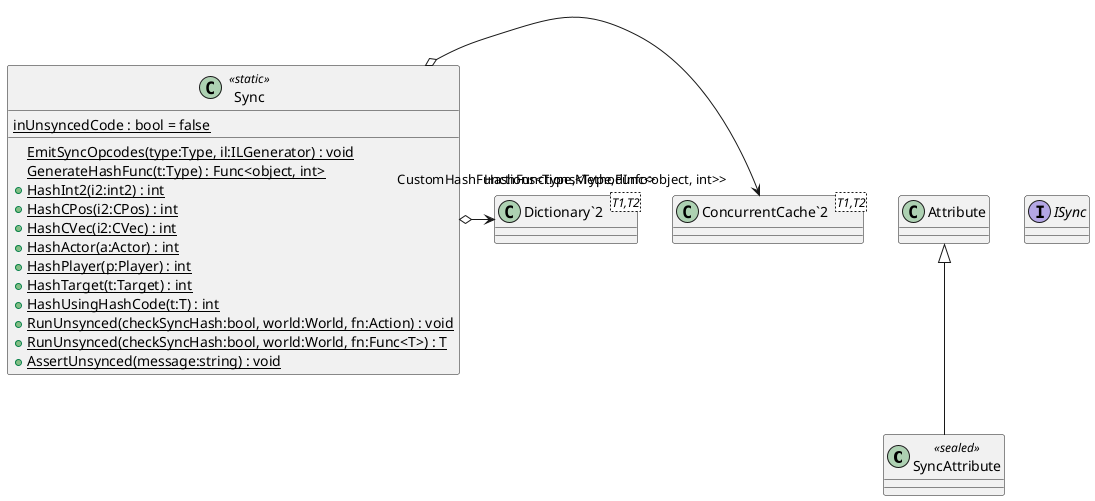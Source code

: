 @startuml
class SyncAttribute <<sealed>> {
}
interface ISync {
}
class Sync <<static>> {
    {static} EmitSyncOpcodes(type:Type, il:ILGenerator) : void
    {static} GenerateHashFunc(t:Type) : Func<object, int>
    + {static} HashInt2(i2:int2) : int
    + {static} HashCPos(i2:CPos) : int
    + {static} HashCVec(i2:CVec) : int
    + {static} HashActor(a:Actor) : int
    + {static} HashPlayer(p:Player) : int
    + {static} HashTarget(t:Target) : int
    + {static} HashUsingHashCode(t:T) : int
    + {static} RunUnsynced(checkSyncHash:bool, world:World, fn:Action) : void
    {static} inUnsyncedCode : bool = false
    + {static} RunUnsynced(checkSyncHash:bool, world:World, fn:Func<T>) : T
    + {static} AssertUnsynced(message:string) : void
}
class "ConcurrentCache`2"<T1,T2> {
}
class "Dictionary`2"<T1,T2> {
}
Attribute <|-- SyncAttribute
Sync o-> "HashFunctions<Type,Func<object, int>>" "ConcurrentCache`2"
Sync o-> "CustomHashFunctions<Type,MethodInfo>" "Dictionary`2"
@enduml
